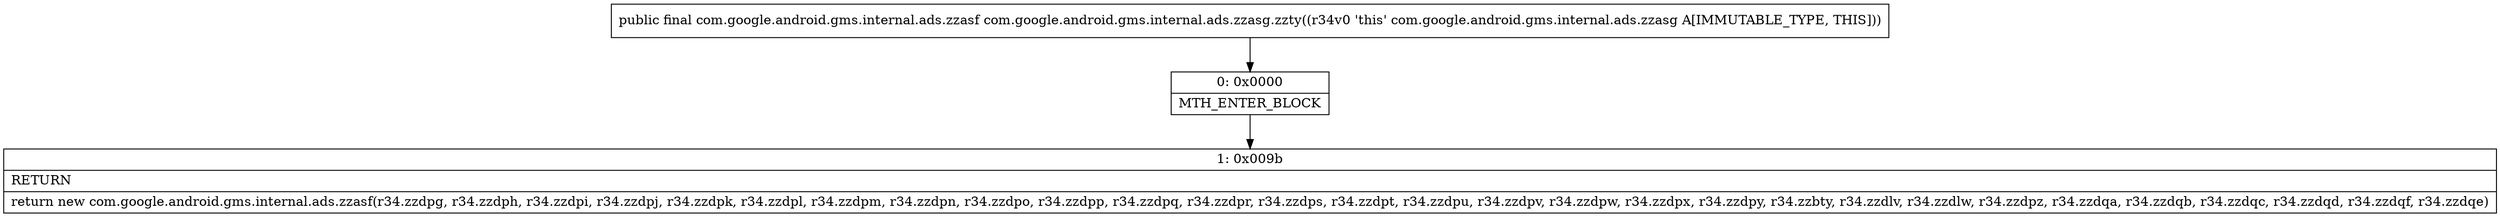 digraph "CFG forcom.google.android.gms.internal.ads.zzasg.zzty()Lcom\/google\/android\/gms\/internal\/ads\/zzasf;" {
Node_0 [shape=record,label="{0\:\ 0x0000|MTH_ENTER_BLOCK\l}"];
Node_1 [shape=record,label="{1\:\ 0x009b|RETURN\l|return new com.google.android.gms.internal.ads.zzasf(r34.zzdpg, r34.zzdph, r34.zzdpi, r34.zzdpj, r34.zzdpk, r34.zzdpl, r34.zzdpm, r34.zzdpn, r34.zzdpo, r34.zzdpp, r34.zzdpq, r34.zzdpr, r34.zzdps, r34.zzdpt, r34.zzdpu, r34.zzdpv, r34.zzdpw, r34.zzdpx, r34.zzdpy, r34.zzbty, r34.zzdlv, r34.zzdlw, r34.zzdpz, r34.zzdqa, r34.zzdqb, r34.zzdqc, r34.zzdqd, r34.zzdqf, r34.zzdqe)\l}"];
MethodNode[shape=record,label="{public final com.google.android.gms.internal.ads.zzasf com.google.android.gms.internal.ads.zzasg.zzty((r34v0 'this' com.google.android.gms.internal.ads.zzasg A[IMMUTABLE_TYPE, THIS])) }"];
MethodNode -> Node_0;
Node_0 -> Node_1;
}

